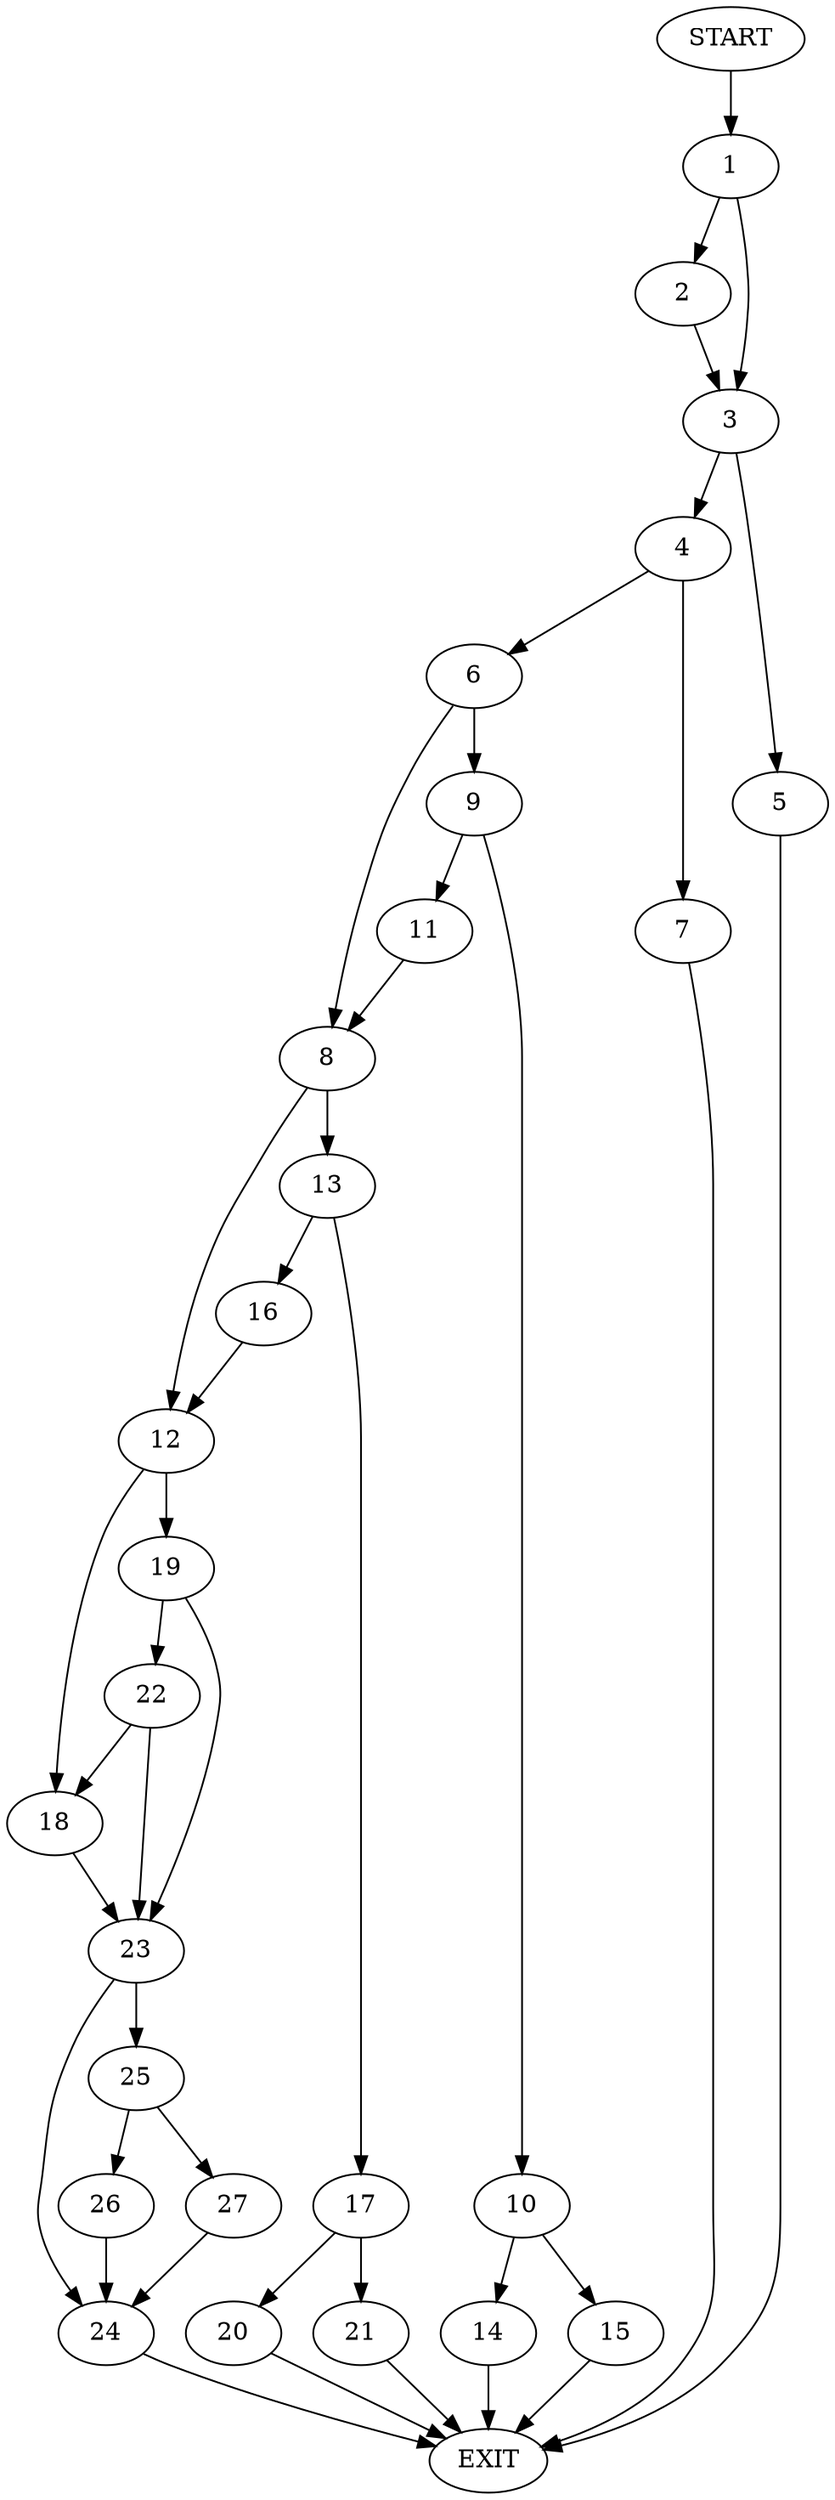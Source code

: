 digraph {
0 [label="START"]
28 [label="EXIT"]
0 -> 1
1 -> 2
1 -> 3
3 -> 4
3 -> 5
2 -> 3
5 -> 28
4 -> 6
4 -> 7
6 -> 8
6 -> 9
7 -> 28
9 -> 10
9 -> 11
8 -> 12
8 -> 13
11 -> 8
10 -> 14
10 -> 15
14 -> 28
15 -> 28
13 -> 16
13 -> 17
12 -> 18
12 -> 19
17 -> 20
17 -> 21
16 -> 12
20 -> 28
21 -> 28
19 -> 22
19 -> 23
18 -> 23
23 -> 24
23 -> 25
22 -> 18
22 -> 23
25 -> 26
25 -> 27
24 -> 28
27 -> 24
26 -> 24
}
